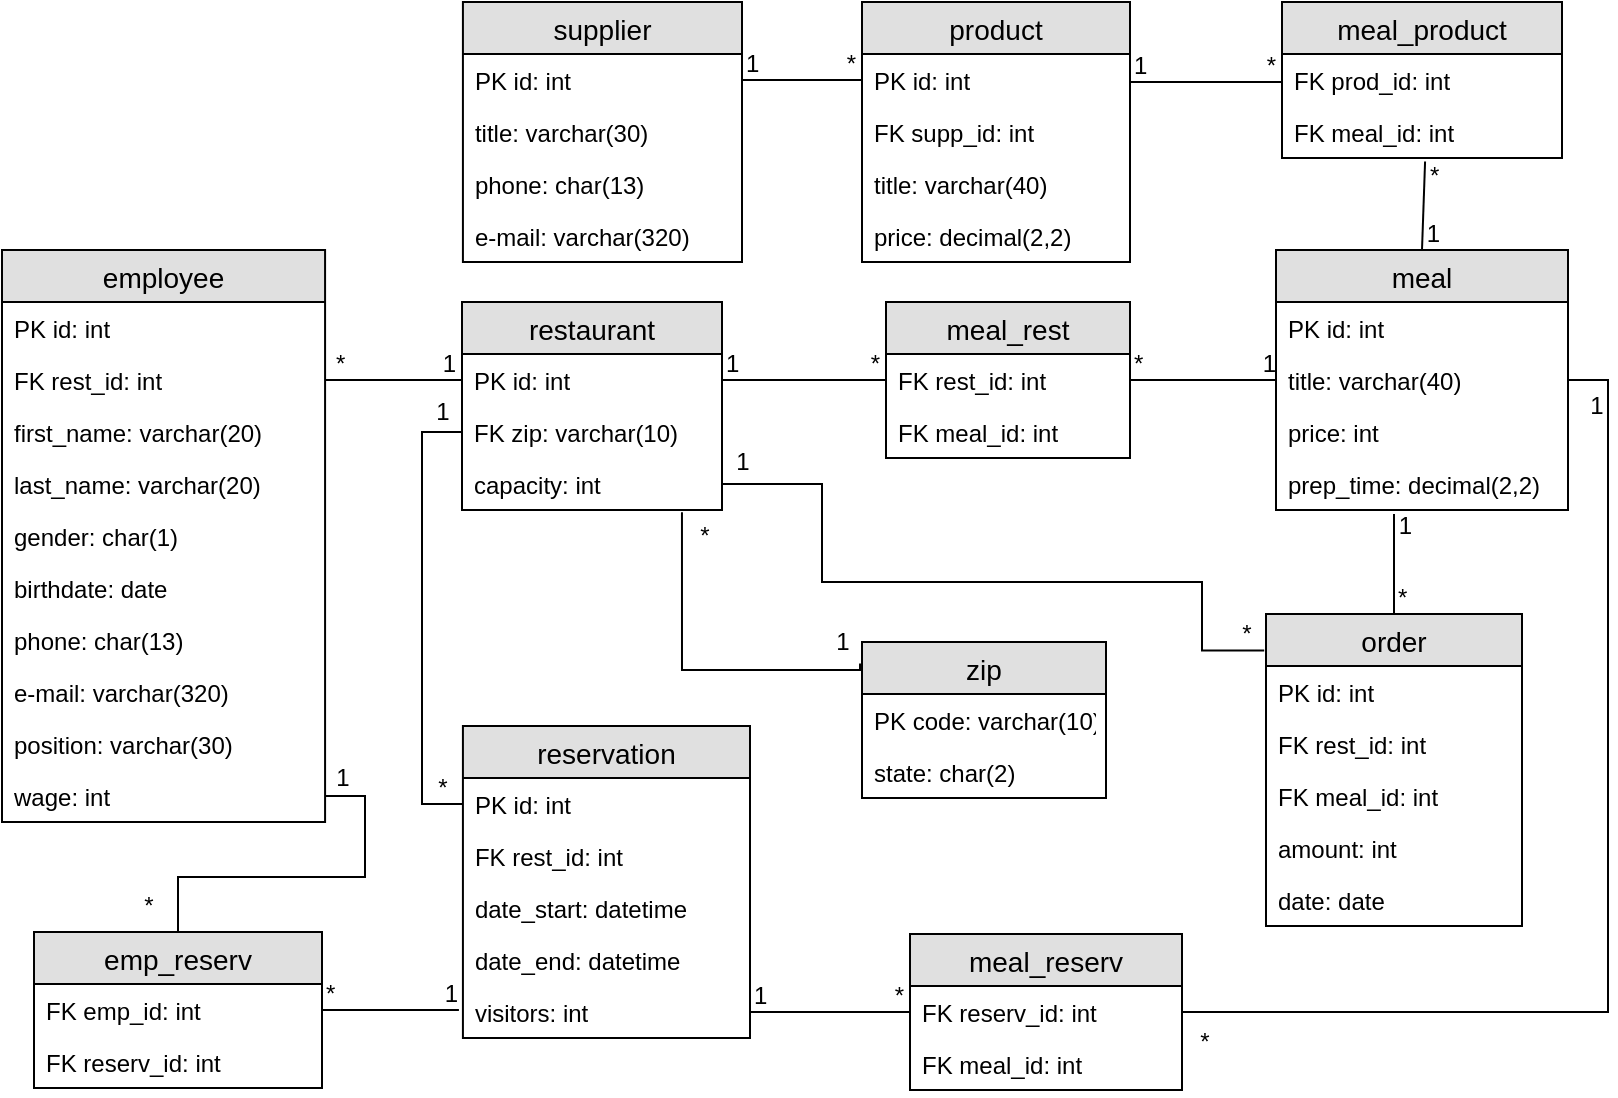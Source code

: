 <mxfile version="12.8.8" type="device"><diagram id="ct5uV1GagEWf_1F5VNr-" name="Page-1"><mxGraphModel dx="1108" dy="479" grid="0" gridSize="12" guides="1" tooltips="1" connect="1" arrows="1" fold="1" page="1" pageScale="1" pageWidth="827" pageHeight="1169" math="0" shadow="0"><root><mxCell id="0"/><mxCell id="1" parent="0"/><mxCell id="xJGgnajFfZt-nxZOOltU-17" value="restaurant" style="swimlane;fontStyle=0;childLayout=stackLayout;horizontal=1;startSize=26;fillColor=#e0e0e0;horizontalStack=0;resizeParent=1;resizeParentMax=0;resizeLast=0;collapsible=1;marginBottom=0;swimlaneFillColor=#ffffff;align=center;fontSize=14;" parent="1" vertex="1"><mxGeometry x="230" y="190" width="130" height="104" as="geometry"/></mxCell><mxCell id="xJGgnajFfZt-nxZOOltU-18" value="PK id: int" style="text;strokeColor=none;fillColor=none;spacingLeft=4;spacingRight=4;overflow=hidden;rotatable=0;points=[[0,0.5],[1,0.5]];portConstraint=eastwest;fontSize=12;" parent="xJGgnajFfZt-nxZOOltU-17" vertex="1"><mxGeometry y="26" width="130" height="26" as="geometry"/></mxCell><mxCell id="xJGgnajFfZt-nxZOOltU-19" value="FK zip: varchar(10)" style="text;strokeColor=none;fillColor=none;spacingLeft=4;spacingRight=4;overflow=hidden;rotatable=0;points=[[0,0.5],[1,0.5]];portConstraint=eastwest;fontSize=12;" parent="xJGgnajFfZt-nxZOOltU-17" vertex="1"><mxGeometry y="52" width="130" height="26" as="geometry"/></mxCell><mxCell id="xJGgnajFfZt-nxZOOltU-20" value="capacity: int" style="text;strokeColor=none;fillColor=none;spacingLeft=4;spacingRight=4;overflow=hidden;rotatable=0;points=[[0,0.5],[1,0.5]];portConstraint=eastwest;fontSize=12;" parent="xJGgnajFfZt-nxZOOltU-17" vertex="1"><mxGeometry y="78" width="130" height="26" as="geometry"/></mxCell><mxCell id="qQUGbPH0LoC0h657Pgv_-28" value="product" style="swimlane;fontStyle=0;childLayout=stackLayout;horizontal=1;startSize=26;fillColor=#e0e0e0;horizontalStack=0;resizeParent=1;resizeParentMax=0;resizeLast=0;collapsible=1;marginBottom=0;swimlaneFillColor=#ffffff;align=center;fontSize=14;" parent="1" vertex="1"><mxGeometry x="430" y="40" width="134" height="130" as="geometry"/></mxCell><mxCell id="qQUGbPH0LoC0h657Pgv_-29" value="PK id: int" style="text;strokeColor=none;fillColor=none;spacingLeft=4;spacingRight=4;overflow=hidden;rotatable=0;points=[[0,0.5],[1,0.5]];portConstraint=eastwest;fontSize=12;" parent="qQUGbPH0LoC0h657Pgv_-28" vertex="1"><mxGeometry y="26" width="134" height="26" as="geometry"/></mxCell><mxCell id="qQUGbPH0LoC0h657Pgv_-30" value="FK supp_id: int" style="text;strokeColor=none;fillColor=none;spacingLeft=4;spacingRight=4;overflow=hidden;rotatable=0;points=[[0,0.5],[1,0.5]];portConstraint=eastwest;fontSize=12;" parent="qQUGbPH0LoC0h657Pgv_-28" vertex="1"><mxGeometry y="52" width="134" height="26" as="geometry"/></mxCell><mxCell id="qQUGbPH0LoC0h657Pgv_-31" value="title: varchar(40)" style="text;strokeColor=none;fillColor=none;spacingLeft=4;spacingRight=4;overflow=hidden;rotatable=0;points=[[0,0.5],[1,0.5]];portConstraint=eastwest;fontSize=12;" parent="qQUGbPH0LoC0h657Pgv_-28" vertex="1"><mxGeometry y="78" width="134" height="26" as="geometry"/></mxCell><mxCell id="3vl_XrvQcoXoqhAnzbFx-2" value="price: decimal(2,2)" style="text;strokeColor=none;fillColor=none;spacingLeft=4;spacingRight=4;overflow=hidden;rotatable=0;points=[[0,0.5],[1,0.5]];portConstraint=eastwest;fontSize=12;" vertex="1" parent="qQUGbPH0LoC0h657Pgv_-28"><mxGeometry y="104" width="134" height="26" as="geometry"/></mxCell><mxCell id="qQUGbPH0LoC0h657Pgv_-36" value="meal_product" style="swimlane;fontStyle=0;childLayout=stackLayout;horizontal=1;startSize=26;fillColor=#e0e0e0;horizontalStack=0;resizeParent=1;resizeParentMax=0;resizeLast=0;collapsible=1;marginBottom=0;swimlaneFillColor=#ffffff;align=center;fontSize=14;" parent="1" vertex="1"><mxGeometry x="640" y="40" width="140" height="78" as="geometry"/></mxCell><mxCell id="qQUGbPH0LoC0h657Pgv_-38" value="FK prod_id: int" style="text;strokeColor=none;fillColor=none;spacingLeft=4;spacingRight=4;overflow=hidden;rotatable=0;points=[[0,0.5],[1,0.5]];portConstraint=eastwest;fontSize=12;" parent="qQUGbPH0LoC0h657Pgv_-36" vertex="1"><mxGeometry y="26" width="140" height="26" as="geometry"/></mxCell><mxCell id="qQUGbPH0LoC0h657Pgv_-39" value="FK meal_id: int" style="text;strokeColor=none;fillColor=none;spacingLeft=4;spacingRight=4;overflow=hidden;rotatable=0;points=[[0,0.5],[1,0.5]];portConstraint=eastwest;fontSize=12;" parent="qQUGbPH0LoC0h657Pgv_-36" vertex="1"><mxGeometry y="52" width="140" height="26" as="geometry"/></mxCell><mxCell id="qQUGbPH0LoC0h657Pgv_-44" value="zip" style="swimlane;fontStyle=0;childLayout=stackLayout;horizontal=1;startSize=26;fillColor=#e0e0e0;horizontalStack=0;resizeParent=1;resizeParentMax=0;resizeLast=0;collapsible=1;marginBottom=0;swimlaneFillColor=#ffffff;align=center;fontSize=14;" parent="1" vertex="1"><mxGeometry x="430" y="360" width="122" height="78" as="geometry"/></mxCell><mxCell id="qQUGbPH0LoC0h657Pgv_-45" value="PK code: varchar(10)" style="text;strokeColor=none;fillColor=none;spacingLeft=4;spacingRight=4;overflow=hidden;rotatable=0;points=[[0,0.5],[1,0.5]];portConstraint=eastwest;fontSize=12;" parent="qQUGbPH0LoC0h657Pgv_-44" vertex="1"><mxGeometry y="26" width="122" height="26" as="geometry"/></mxCell><mxCell id="qQUGbPH0LoC0h657Pgv_-47" value="state: char(2)" style="text;strokeColor=none;fillColor=none;spacingLeft=4;spacingRight=4;overflow=hidden;rotatable=0;points=[[0,0.5],[1,0.5]];portConstraint=eastwest;fontSize=12;" parent="qQUGbPH0LoC0h657Pgv_-44" vertex="1"><mxGeometry y="52" width="122" height="26" as="geometry"/></mxCell><mxCell id="xJGgnajFfZt-nxZOOltU-21" value="supplier" style="swimlane;fontStyle=0;childLayout=stackLayout;horizontal=1;startSize=26;fillColor=#e0e0e0;horizontalStack=0;resizeParent=1;resizeParentMax=0;resizeLast=0;collapsible=1;marginBottom=0;swimlaneFillColor=#ffffff;align=center;fontSize=14;aspect=fixed;" parent="1" vertex="1"><mxGeometry x="230.46" y="40" width="139.54" height="130" as="geometry"/></mxCell><mxCell id="xJGgnajFfZt-nxZOOltU-22" value="PK id: int" style="text;strokeColor=none;fillColor=none;spacingLeft=4;spacingRight=4;overflow=hidden;rotatable=0;points=[[0,0.5],[1,0.5]];portConstraint=eastwest;fontSize=12;" parent="xJGgnajFfZt-nxZOOltU-21" vertex="1"><mxGeometry y="26" width="139.54" height="26" as="geometry"/></mxCell><mxCell id="xJGgnajFfZt-nxZOOltU-24" value="title: varchar(30)" style="text;strokeColor=none;fillColor=none;spacingLeft=4;spacingRight=4;overflow=hidden;rotatable=0;points=[[0,0.5],[1,0.5]];portConstraint=eastwest;fontSize=12;" parent="xJGgnajFfZt-nxZOOltU-21" vertex="1"><mxGeometry y="52" width="139.54" height="26" as="geometry"/></mxCell><mxCell id="qQUGbPH0LoC0h657Pgv_-2" value="phone: char(13)" style="text;strokeColor=none;fillColor=none;spacingLeft=4;spacingRight=4;overflow=hidden;rotatable=0;points=[[0,0.5],[1,0.5]];portConstraint=eastwest;fontSize=12;" parent="xJGgnajFfZt-nxZOOltU-21" vertex="1"><mxGeometry y="78" width="139.54" height="26" as="geometry"/></mxCell><mxCell id="qQUGbPH0LoC0h657Pgv_-8" value="e-mail: varchar(320)" style="text;strokeColor=none;fillColor=none;spacingLeft=4;spacingRight=4;overflow=hidden;rotatable=0;points=[[0,0.5],[1,0.5]];portConstraint=eastwest;fontSize=12;" parent="xJGgnajFfZt-nxZOOltU-21" vertex="1"><mxGeometry y="104" width="139.54" height="26" as="geometry"/></mxCell><mxCell id="qQUGbPH0LoC0h657Pgv_-58" value="" style="endArrow=none;html=1;rounded=0;exitX=1;exitY=0.5;exitDx=0;exitDy=0;entryX=0;entryY=0.5;entryDx=0;entryDy=0;" parent="1" source="qQUGbPH0LoC0h657Pgv_-11" target="xJGgnajFfZt-nxZOOltU-18" edge="1"><mxGeometry relative="1" as="geometry"><mxPoint x="190" y="330" as="sourcePoint"/><mxPoint x="350" y="330" as="targetPoint"/></mxGeometry></mxCell><mxCell id="qQUGbPH0LoC0h657Pgv_-59" value="*" style="resizable=0;html=1;align=left;verticalAlign=bottom;" parent="qQUGbPH0LoC0h657Pgv_-58" connectable="0" vertex="1"><mxGeometry x="-1" relative="1" as="geometry"><mxPoint x="3" as="offset"/></mxGeometry></mxCell><mxCell id="qQUGbPH0LoC0h657Pgv_-60" value="1" style="resizable=0;html=1;align=right;verticalAlign=bottom;" parent="qQUGbPH0LoC0h657Pgv_-58" connectable="0" vertex="1"><mxGeometry x="1" relative="1" as="geometry"><mxPoint x="-3" as="offset"/></mxGeometry></mxCell><mxCell id="qQUGbPH0LoC0h657Pgv_-9" value="employee" style="swimlane;fontStyle=0;childLayout=stackLayout;horizontal=1;startSize=26;fillColor=#e0e0e0;horizontalStack=0;resizeParent=1;resizeParentMax=0;resizeLast=0;collapsible=1;marginBottom=0;swimlaneFillColor=#ffffff;align=center;fontSize=14;aspect=fixed;" parent="1" vertex="1"><mxGeometry y="164" width="161.54" height="286" as="geometry"/></mxCell><mxCell id="qQUGbPH0LoC0h657Pgv_-10" value="PK id: int" style="text;strokeColor=none;fillColor=none;spacingLeft=4;spacingRight=4;overflow=hidden;rotatable=0;points=[[0,0.5],[1,0.5]];portConstraint=eastwest;fontSize=12;" parent="qQUGbPH0LoC0h657Pgv_-9" vertex="1"><mxGeometry y="26" width="161.54" height="26" as="geometry"/></mxCell><mxCell id="qQUGbPH0LoC0h657Pgv_-11" value="FK rest_id: int" style="text;strokeColor=none;fillColor=none;spacingLeft=4;spacingRight=4;overflow=hidden;rotatable=0;points=[[0,0.5],[1,0.5]];portConstraint=eastwest;fontSize=12;" parent="qQUGbPH0LoC0h657Pgv_-9" vertex="1"><mxGeometry y="52" width="161.54" height="26" as="geometry"/></mxCell><mxCell id="qQUGbPH0LoC0h657Pgv_-12" value="first_name: varchar(20)" style="text;strokeColor=none;fillColor=none;spacingLeft=4;spacingRight=4;overflow=hidden;rotatable=0;points=[[0,0.5],[1,0.5]];portConstraint=eastwest;fontSize=12;" parent="qQUGbPH0LoC0h657Pgv_-9" vertex="1"><mxGeometry y="78" width="161.54" height="26" as="geometry"/></mxCell><mxCell id="qQUGbPH0LoC0h657Pgv_-13" value="last_name: varchar(20)" style="text;strokeColor=none;fillColor=none;spacingLeft=4;spacingRight=4;overflow=hidden;rotatable=0;points=[[0,0.5],[1,0.5]];portConstraint=eastwest;fontSize=12;" parent="qQUGbPH0LoC0h657Pgv_-9" vertex="1"><mxGeometry y="104" width="161.54" height="26" as="geometry"/></mxCell><mxCell id="qQUGbPH0LoC0h657Pgv_-14" value="gender: char(1)" style="text;strokeColor=none;fillColor=none;spacingLeft=4;spacingRight=4;overflow=hidden;rotatable=0;points=[[0,0.5],[1,0.5]];portConstraint=eastwest;fontSize=12;" parent="qQUGbPH0LoC0h657Pgv_-9" vertex="1"><mxGeometry y="130" width="161.54" height="26" as="geometry"/></mxCell><mxCell id="qQUGbPH0LoC0h657Pgv_-15" value="birthdate: date" style="text;strokeColor=none;fillColor=none;spacingLeft=4;spacingRight=4;overflow=hidden;rotatable=0;points=[[0,0.5],[1,0.5]];portConstraint=eastwest;fontSize=12;" parent="qQUGbPH0LoC0h657Pgv_-9" vertex="1"><mxGeometry y="156" width="161.54" height="26" as="geometry"/></mxCell><mxCell id="qQUGbPH0LoC0h657Pgv_-16" value="phone: char(13)" style="text;strokeColor=none;fillColor=none;spacingLeft=4;spacingRight=4;overflow=hidden;rotatable=0;points=[[0,0.5],[1,0.5]];portConstraint=eastwest;fontSize=12;" parent="qQUGbPH0LoC0h657Pgv_-9" vertex="1"><mxGeometry y="182" width="161.54" height="26" as="geometry"/></mxCell><mxCell id="qQUGbPH0LoC0h657Pgv_-17" value="e-mail: varchar(320)" style="text;strokeColor=none;fillColor=none;spacingLeft=4;spacingRight=4;overflow=hidden;rotatable=0;points=[[0,0.5],[1,0.5]];portConstraint=eastwest;fontSize=12;" parent="qQUGbPH0LoC0h657Pgv_-9" vertex="1"><mxGeometry y="208" width="161.54" height="26" as="geometry"/></mxCell><mxCell id="qQUGbPH0LoC0h657Pgv_-18" value="position: varchar(30)" style="text;strokeColor=none;fillColor=none;spacingLeft=4;spacingRight=4;overflow=hidden;rotatable=0;points=[[0,0.5],[1,0.5]];portConstraint=eastwest;fontSize=12;" parent="qQUGbPH0LoC0h657Pgv_-9" vertex="1"><mxGeometry y="234" width="161.54" height="26" as="geometry"/></mxCell><mxCell id="qQUGbPH0LoC0h657Pgv_-19" value="wage: int" style="text;strokeColor=none;fillColor=none;spacingLeft=4;spacingRight=4;overflow=hidden;rotatable=0;points=[[0,0.5],[1,0.5]];portConstraint=eastwest;fontSize=12;" parent="qQUGbPH0LoC0h657Pgv_-9" vertex="1"><mxGeometry y="260" width="161.54" height="26" as="geometry"/></mxCell><mxCell id="qQUGbPH0LoC0h657Pgv_-70" style="edgeStyle=orthogonalEdgeStyle;rounded=0;orthogonalLoop=1;jettySize=auto;html=1;exitX=1;exitY=0.5;exitDx=0;exitDy=0;entryX=0.5;entryY=0;entryDx=0;entryDy=0;endArrow=none;endFill=0;" parent="1" source="qQUGbPH0LoC0h657Pgv_-19" target="qQUGbPH0LoC0h657Pgv_-64" edge="1"><mxGeometry relative="1" as="geometry"/></mxCell><mxCell id="qQUGbPH0LoC0h657Pgv_-72" value="1" style="text;html=1;align=center;verticalAlign=middle;resizable=0;points=[];autosize=1;" parent="1" vertex="1"><mxGeometry x="160" y="418" width="20" height="20" as="geometry"/></mxCell><mxCell id="qQUGbPH0LoC0h657Pgv_-74" value="*" style="text;html=1;align=center;verticalAlign=middle;resizable=0;points=[];autosize=1;" parent="1" vertex="1"><mxGeometry x="63" y="482" width="20" height="20" as="geometry"/></mxCell><mxCell id="qQUGbPH0LoC0h657Pgv_-80" value="*" style="text;html=1;align=center;verticalAlign=middle;resizable=0;points=[];autosize=1;" parent="1" vertex="1"><mxGeometry x="259" y="524" width="20" height="20" as="geometry"/></mxCell><mxCell id="qQUGbPH0LoC0h657Pgv_-20" value="reservation" style="swimlane;fontStyle=0;childLayout=stackLayout;horizontal=1;startSize=26;fillColor=#e0e0e0;horizontalStack=0;resizeParent=1;resizeParentMax=0;resizeLast=0;collapsible=1;marginBottom=0;swimlaneFillColor=#ffffff;align=center;fontSize=14;aspect=fixed;" parent="1" vertex="1"><mxGeometry x="230.46" y="402" width="143.54" height="156" as="geometry"/></mxCell><mxCell id="qQUGbPH0LoC0h657Pgv_-21" value="PK id: int" style="text;strokeColor=none;fillColor=none;spacingLeft=4;spacingRight=4;overflow=hidden;rotatable=0;points=[[0,0.5],[1,0.5]];portConstraint=eastwest;fontSize=12;" parent="qQUGbPH0LoC0h657Pgv_-20" vertex="1"><mxGeometry y="26" width="143.54" height="26" as="geometry"/></mxCell><mxCell id="qQUGbPH0LoC0h657Pgv_-22" value="FK rest_id: int" style="text;strokeColor=none;fillColor=none;spacingLeft=4;spacingRight=4;overflow=hidden;rotatable=0;points=[[0,0.5],[1,0.5]];portConstraint=eastwest;fontSize=12;" parent="qQUGbPH0LoC0h657Pgv_-20" vertex="1"><mxGeometry y="52" width="143.54" height="26" as="geometry"/></mxCell><mxCell id="qQUGbPH0LoC0h657Pgv_-23" value="date_start: datetime" style="text;strokeColor=none;fillColor=none;spacingLeft=4;spacingRight=4;overflow=hidden;rotatable=0;points=[[0,0.5],[1,0.5]];portConstraint=eastwest;fontSize=12;" parent="qQUGbPH0LoC0h657Pgv_-20" vertex="1"><mxGeometry y="78" width="143.54" height="26" as="geometry"/></mxCell><mxCell id="qQUGbPH0LoC0h657Pgv_-24" value="date_end: datetime" style="text;strokeColor=none;fillColor=none;spacingLeft=4;spacingRight=4;overflow=hidden;rotatable=0;points=[[0,0.5],[1,0.5]];portConstraint=eastwest;fontSize=12;" parent="qQUGbPH0LoC0h657Pgv_-20" vertex="1"><mxGeometry y="104" width="143.54" height="26" as="geometry"/></mxCell><mxCell id="qQUGbPH0LoC0h657Pgv_-25" value="visitors: int" style="text;strokeColor=none;fillColor=none;spacingLeft=4;spacingRight=4;overflow=hidden;rotatable=0;points=[[0,0.5],[1,0.5]];portConstraint=eastwest;fontSize=12;" parent="qQUGbPH0LoC0h657Pgv_-20" vertex="1"><mxGeometry y="130" width="143.54" height="26" as="geometry"/></mxCell><mxCell id="qQUGbPH0LoC0h657Pgv_-81" value="" style="endArrow=none;html=1;rounded=0;exitX=1;exitY=0.5;exitDx=0;exitDy=0;entryX=0;entryY=0.5;entryDx=0;entryDy=0;" parent="1" edge="1"><mxGeometry relative="1" as="geometry"><mxPoint x="160.0" y="544" as="sourcePoint"/><mxPoint x="228.46" y="544" as="targetPoint"/></mxGeometry></mxCell><mxCell id="qQUGbPH0LoC0h657Pgv_-82" value="*" style="resizable=0;html=1;align=left;verticalAlign=bottom;" parent="qQUGbPH0LoC0h657Pgv_-81" connectable="0" vertex="1"><mxGeometry x="-1" relative="1" as="geometry"/></mxCell><mxCell id="qQUGbPH0LoC0h657Pgv_-83" value="1" style="resizable=0;html=1;align=right;verticalAlign=bottom;" parent="qQUGbPH0LoC0h657Pgv_-81" connectable="0" vertex="1"><mxGeometry x="1" relative="1" as="geometry"/></mxCell><mxCell id="qQUGbPH0LoC0h657Pgv_-84" style="edgeStyle=orthogonalEdgeStyle;rounded=0;orthogonalLoop=1;jettySize=auto;html=1;exitX=0;exitY=0.5;exitDx=0;exitDy=0;entryX=0;entryY=0.5;entryDx=0;entryDy=0;endArrow=none;endFill=0;" parent="1" source="qQUGbPH0LoC0h657Pgv_-21" target="xJGgnajFfZt-nxZOOltU-19" edge="1"><mxGeometry relative="1" as="geometry"/></mxCell><mxCell id="qQUGbPH0LoC0h657Pgv_-85" value="*" style="text;html=1;align=center;verticalAlign=middle;resizable=0;points=[];autosize=1;" parent="1" vertex="1"><mxGeometry x="210" y="423" width="20" height="20" as="geometry"/></mxCell><mxCell id="qQUGbPH0LoC0h657Pgv_-86" value="1" style="text;html=1;align=center;verticalAlign=middle;resizable=0;points=[];autosize=1;" parent="1" vertex="1"><mxGeometry x="210" y="235" width="20" height="20" as="geometry"/></mxCell><mxCell id="qQUGbPH0LoC0h657Pgv_-32" value="meal_rest" style="swimlane;fontStyle=0;childLayout=stackLayout;horizontal=1;startSize=26;fillColor=#e0e0e0;horizontalStack=0;resizeParent=1;resizeParentMax=0;resizeLast=0;collapsible=1;marginBottom=0;swimlaneFillColor=#ffffff;align=center;fontSize=14;" parent="1" vertex="1"><mxGeometry x="442" y="190" width="122" height="78" as="geometry"/></mxCell><mxCell id="qQUGbPH0LoC0h657Pgv_-34" value="FK rest_id: int" style="text;strokeColor=none;fillColor=none;spacingLeft=4;spacingRight=4;overflow=hidden;rotatable=0;points=[[0,0.5],[1,0.5]];portConstraint=eastwest;fontSize=12;" parent="qQUGbPH0LoC0h657Pgv_-32" vertex="1"><mxGeometry y="26" width="122" height="26" as="geometry"/></mxCell><mxCell id="qQUGbPH0LoC0h657Pgv_-35" value="FK meal_id: int" style="text;strokeColor=none;fillColor=none;spacingLeft=4;spacingRight=4;overflow=hidden;rotatable=0;points=[[0,0.5],[1,0.5]];portConstraint=eastwest;fontSize=12;" parent="qQUGbPH0LoC0h657Pgv_-32" vertex="1"><mxGeometry y="52" width="122" height="26" as="geometry"/></mxCell><mxCell id="qQUGbPH0LoC0h657Pgv_-87" value="" style="endArrow=none;html=1;rounded=0;exitX=1;exitY=0.5;exitDx=0;exitDy=0;" parent="1" source="xJGgnajFfZt-nxZOOltU-22" edge="1"><mxGeometry relative="1" as="geometry"><mxPoint x="374" y="79" as="sourcePoint"/><mxPoint x="430" y="79" as="targetPoint"/></mxGeometry></mxCell><mxCell id="qQUGbPH0LoC0h657Pgv_-88" value="1" style="resizable=0;html=1;align=left;verticalAlign=bottom;" parent="qQUGbPH0LoC0h657Pgv_-87" connectable="0" vertex="1"><mxGeometry x="-1" relative="1" as="geometry"/></mxCell><mxCell id="qQUGbPH0LoC0h657Pgv_-89" value="* " style="resizable=0;html=1;align=right;verticalAlign=bottom;" parent="qQUGbPH0LoC0h657Pgv_-87" connectable="0" vertex="1"><mxGeometry x="1" relative="1" as="geometry"><mxPoint x="-3" as="offset"/></mxGeometry></mxCell><mxCell id="qQUGbPH0LoC0h657Pgv_-91" value="" style="endArrow=none;html=1;rounded=0;" parent="1" edge="1"><mxGeometry relative="1" as="geometry"><mxPoint x="564" y="80" as="sourcePoint"/><mxPoint x="640" y="80" as="targetPoint"/></mxGeometry></mxCell><mxCell id="qQUGbPH0LoC0h657Pgv_-92" value="1" style="resizable=0;html=1;align=left;verticalAlign=bottom;" parent="qQUGbPH0LoC0h657Pgv_-91" connectable="0" vertex="1"><mxGeometry x="-1" relative="1" as="geometry"/></mxCell><mxCell id="qQUGbPH0LoC0h657Pgv_-93" value="* " style="resizable=0;html=1;align=right;verticalAlign=bottom;" parent="qQUGbPH0LoC0h657Pgv_-91" connectable="0" vertex="1"><mxGeometry x="1" relative="1" as="geometry"><mxPoint x="-3" as="offset"/></mxGeometry></mxCell><mxCell id="qQUGbPH0LoC0h657Pgv_-94" value="" style="endArrow=none;html=1;rounded=0;exitX=1;exitY=0.5;exitDx=0;exitDy=0;entryX=0;entryY=0.5;entryDx=0;entryDy=0;" parent="1" source="xJGgnajFfZt-nxZOOltU-18" edge="1"><mxGeometry relative="1" as="geometry"><mxPoint x="384.0" y="89.0" as="sourcePoint"/><mxPoint x="442" y="229" as="targetPoint"/></mxGeometry></mxCell><mxCell id="qQUGbPH0LoC0h657Pgv_-95" value="1" style="resizable=0;html=1;align=left;verticalAlign=bottom;" parent="qQUGbPH0LoC0h657Pgv_-94" connectable="0" vertex="1"><mxGeometry x="-1" relative="1" as="geometry"/></mxCell><mxCell id="qQUGbPH0LoC0h657Pgv_-96" value="* " style="resizable=0;html=1;align=right;verticalAlign=bottom;" parent="qQUGbPH0LoC0h657Pgv_-94" connectable="0" vertex="1"><mxGeometry x="1" relative="1" as="geometry"><mxPoint x="-3" as="offset"/></mxGeometry></mxCell><mxCell id="qQUGbPH0LoC0h657Pgv_-97" value="" style="endArrow=none;html=1;rounded=0;exitX=1;exitY=0.5;exitDx=0;exitDy=0;entryX=0;entryY=0.5;entryDx=0;entryDy=0;" parent="1" target="qQUGbPH0LoC0h657Pgv_-42" edge="1"><mxGeometry relative="1" as="geometry"><mxPoint x="564.0" y="229" as="sourcePoint"/><mxPoint x="240" y="239" as="targetPoint"/></mxGeometry></mxCell><mxCell id="qQUGbPH0LoC0h657Pgv_-98" value="*" style="resizable=0;html=1;align=left;verticalAlign=bottom;" parent="qQUGbPH0LoC0h657Pgv_-97" connectable="0" vertex="1"><mxGeometry x="-1" relative="1" as="geometry"/></mxCell><mxCell id="qQUGbPH0LoC0h657Pgv_-99" value="1" style="resizable=0;html=1;align=right;verticalAlign=bottom;" parent="qQUGbPH0LoC0h657Pgv_-97" connectable="0" vertex="1"><mxGeometry x="1" relative="1" as="geometry"/></mxCell><mxCell id="qQUGbPH0LoC0h657Pgv_-100" value="" style="endArrow=none;html=1;rounded=0;exitX=0.511;exitY=1.066;exitDx=0;exitDy=0;exitPerimeter=0;entryX=0.5;entryY=0;entryDx=0;entryDy=0;" parent="1" source="qQUGbPH0LoC0h657Pgv_-39" target="qQUGbPH0LoC0h657Pgv_-40" edge="1"><mxGeometry relative="1" as="geometry"><mxPoint x="737" y="147" as="sourcePoint"/><mxPoint x="680" y="133" as="targetPoint"/></mxGeometry></mxCell><mxCell id="qQUGbPH0LoC0h657Pgv_-101" value="*" style="resizable=0;html=1;align=left;verticalAlign=bottom;" parent="qQUGbPH0LoC0h657Pgv_-100" connectable="0" vertex="1"><mxGeometry x="-1" relative="1" as="geometry"><mxPoint y="15.66" as="offset"/></mxGeometry></mxCell><mxCell id="qQUGbPH0LoC0h657Pgv_-102" value="1" style="resizable=0;html=1;align=right;verticalAlign=bottom;" parent="qQUGbPH0LoC0h657Pgv_-100" connectable="0" vertex="1"><mxGeometry x="1" relative="1" as="geometry"><mxPoint x="10" as="offset"/></mxGeometry></mxCell><mxCell id="qQUGbPH0LoC0h657Pgv_-104" style="edgeStyle=orthogonalEdgeStyle;rounded=0;orthogonalLoop=1;jettySize=auto;html=1;exitX=0.846;exitY=1.045;exitDx=0;exitDy=0;entryX=-0.008;entryY=0.138;entryDx=0;entryDy=0;endArrow=none;endFill=0;exitPerimeter=0;entryPerimeter=0;" parent="1" source="xJGgnajFfZt-nxZOOltU-20" target="qQUGbPH0LoC0h657Pgv_-44" edge="1"><mxGeometry relative="1" as="geometry"><Array as="points"><mxPoint x="340" y="374"/></Array></mxGeometry></mxCell><mxCell id="qQUGbPH0LoC0h657Pgv_-105" value="*" style="text;html=1;align=center;verticalAlign=middle;resizable=0;points=[];autosize=1;" parent="1" vertex="1"><mxGeometry x="341" y="297" width="20" height="20" as="geometry"/></mxCell><mxCell id="qQUGbPH0LoC0h657Pgv_-106" value="1" style="text;html=1;align=center;verticalAlign=middle;resizable=0;points=[];autosize=1;" parent="1" vertex="1"><mxGeometry x="410" y="350" width="20" height="20" as="geometry"/></mxCell><mxCell id="qQUGbPH0LoC0h657Pgv_-107" value="" style="endArrow=none;html=1;rounded=0;exitX=1;exitY=0.5;exitDx=0;exitDy=0;entryX=0;entryY=0.5;entryDx=0;entryDy=0;" parent="1" source="qQUGbPH0LoC0h657Pgv_-25" edge="1"><mxGeometry relative="1" as="geometry"><mxPoint x="400.0" y="239" as="sourcePoint"/><mxPoint x="454.0" y="545" as="targetPoint"/></mxGeometry></mxCell><mxCell id="qQUGbPH0LoC0h657Pgv_-108" value="1" style="resizable=0;html=1;align=left;verticalAlign=bottom;" parent="qQUGbPH0LoC0h657Pgv_-107" connectable="0" vertex="1"><mxGeometry x="-1" relative="1" as="geometry"/></mxCell><mxCell id="qQUGbPH0LoC0h657Pgv_-109" value="* " style="resizable=0;html=1;align=right;verticalAlign=bottom;" parent="qQUGbPH0LoC0h657Pgv_-107" connectable="0" vertex="1"><mxGeometry x="1" relative="1" as="geometry"><mxPoint x="-3" as="offset"/></mxGeometry></mxCell><mxCell id="qQUGbPH0LoC0h657Pgv_-110" style="edgeStyle=orthogonalEdgeStyle;rounded=0;orthogonalLoop=1;jettySize=auto;html=1;exitX=1;exitY=0.5;exitDx=0;exitDy=0;entryX=-0.007;entryY=-0.299;entryDx=0;entryDy=0;entryPerimeter=0;endArrow=none;endFill=0;" parent="1" source="xJGgnajFfZt-nxZOOltU-20" target="qQUGbPH0LoC0h657Pgv_-49" edge="1"><mxGeometry relative="1" as="geometry"><Array as="points"><mxPoint x="410" y="281"/><mxPoint x="410" y="330"/><mxPoint x="600" y="330"/><mxPoint x="600" y="364"/></Array></mxGeometry></mxCell><mxCell id="qQUGbPH0LoC0h657Pgv_-112" value="1" style="text;html=1;align=center;verticalAlign=middle;resizable=0;points=[];autosize=1;" parent="1" vertex="1"><mxGeometry x="360" y="260" width="20" height="20" as="geometry"/></mxCell><mxCell id="qQUGbPH0LoC0h657Pgv_-113" value="*" style="text;html=1;align=center;verticalAlign=middle;resizable=0;points=[];autosize=1;" parent="1" vertex="1"><mxGeometry x="612" y="346" width="20" height="20" as="geometry"/></mxCell><mxCell id="qQUGbPH0LoC0h657Pgv_-114" value="" style="endArrow=none;html=1;rounded=0;exitX=0.5;exitY=0;exitDx=0;exitDy=0;entryX=0.404;entryY=1.077;entryDx=0;entryDy=0;entryPerimeter=0;" parent="1" source="qQUGbPH0LoC0h657Pgv_-48" edge="1" target="3vl_XrvQcoXoqhAnzbFx-1"><mxGeometry relative="1" as="geometry"><mxPoint x="600" y="239" as="sourcePoint"/><mxPoint x="696" y="295" as="targetPoint"/></mxGeometry></mxCell><mxCell id="qQUGbPH0LoC0h657Pgv_-115" value="*" style="resizable=0;html=1;align=left;verticalAlign=bottom;" parent="qQUGbPH0LoC0h657Pgv_-114" connectable="0" vertex="1"><mxGeometry x="-1" relative="1" as="geometry"/></mxCell><mxCell id="qQUGbPH0LoC0h657Pgv_-116" value="1" style="resizable=0;html=1;align=right;verticalAlign=bottom;" parent="qQUGbPH0LoC0h657Pgv_-114" connectable="0" vertex="1"><mxGeometry x="1" relative="1" as="geometry"><mxPoint x="10" y="14.67" as="offset"/></mxGeometry></mxCell><mxCell id="qQUGbPH0LoC0h657Pgv_-117" style="edgeStyle=orthogonalEdgeStyle;rounded=0;orthogonalLoop=1;jettySize=auto;html=1;exitX=1;exitY=0.5;exitDx=0;exitDy=0;entryX=1;entryY=0.5;entryDx=0;entryDy=0;endArrow=none;endFill=0;" parent="1" source="qQUGbPH0LoC0h657Pgv_-56" target="qQUGbPH0LoC0h657Pgv_-42" edge="1"><mxGeometry relative="1" as="geometry"/></mxCell><mxCell id="qQUGbPH0LoC0h657Pgv_-118" value="*" style="text;html=1;align=center;verticalAlign=middle;resizable=0;points=[];autosize=1;" parent="1" vertex="1"><mxGeometry x="591" y="550" width="20" height="20" as="geometry"/></mxCell><mxCell id="qQUGbPH0LoC0h657Pgv_-120" value="1" style="text;html=1;align=center;verticalAlign=middle;resizable=0;points=[];autosize=1;" parent="1" vertex="1"><mxGeometry x="787" y="232" width="20" height="20" as="geometry"/></mxCell><mxCell id="qQUGbPH0LoC0h657Pgv_-64" value="emp_reserv" style="swimlane;fontStyle=0;childLayout=stackLayout;horizontal=1;startSize=26;fillColor=#e0e0e0;horizontalStack=0;resizeParent=1;resizeParentMax=0;resizeLast=0;collapsible=1;marginBottom=0;swimlaneFillColor=#ffffff;align=center;fontSize=14;" parent="1" vertex="1"><mxGeometry x="16" y="505" width="144" height="78" as="geometry"/></mxCell><mxCell id="qQUGbPH0LoC0h657Pgv_-66" value="FK emp_id: int" style="text;strokeColor=none;fillColor=none;spacingLeft=4;spacingRight=4;overflow=hidden;rotatable=0;points=[[0,0.5],[1,0.5]];portConstraint=eastwest;fontSize=12;" parent="qQUGbPH0LoC0h657Pgv_-64" vertex="1"><mxGeometry y="26" width="144" height="26" as="geometry"/></mxCell><mxCell id="qQUGbPH0LoC0h657Pgv_-67" value="FK reserv_id: int" style="text;strokeColor=none;fillColor=none;spacingLeft=4;spacingRight=4;overflow=hidden;rotatable=0;points=[[0,0.5],[1,0.5]];portConstraint=eastwest;fontSize=12;" parent="qQUGbPH0LoC0h657Pgv_-64" vertex="1"><mxGeometry y="52" width="144" height="26" as="geometry"/></mxCell><mxCell id="qQUGbPH0LoC0h657Pgv_-54" value="meal_reserv" style="swimlane;fontStyle=0;childLayout=stackLayout;horizontal=1;startSize=26;fillColor=#e0e0e0;horizontalStack=0;resizeParent=1;resizeParentMax=0;resizeLast=0;collapsible=1;marginBottom=0;swimlaneFillColor=#ffffff;align=center;fontSize=14;" parent="1" vertex="1"><mxGeometry x="454" y="506" width="136" height="78" as="geometry"/></mxCell><mxCell id="qQUGbPH0LoC0h657Pgv_-56" value="FK reserv_id: int" style="text;strokeColor=none;fillColor=none;spacingLeft=4;spacingRight=4;overflow=hidden;rotatable=0;points=[[0,0.5],[1,0.5]];portConstraint=eastwest;fontSize=12;" parent="qQUGbPH0LoC0h657Pgv_-54" vertex="1"><mxGeometry y="26" width="136" height="26" as="geometry"/></mxCell><mxCell id="qQUGbPH0LoC0h657Pgv_-57" value="FK meal_id: int" style="text;strokeColor=none;fillColor=none;spacingLeft=4;spacingRight=4;overflow=hidden;rotatable=0;points=[[0,0.5],[1,0.5]];portConstraint=eastwest;fontSize=12;" parent="qQUGbPH0LoC0h657Pgv_-54" vertex="1"><mxGeometry y="52" width="136" height="26" as="geometry"/></mxCell><mxCell id="qQUGbPH0LoC0h657Pgv_-48" value="order" style="swimlane;fontStyle=0;childLayout=stackLayout;horizontal=1;startSize=26;fillColor=#e0e0e0;horizontalStack=0;resizeParent=1;resizeParentMax=0;resizeLast=0;collapsible=1;marginBottom=0;swimlaneFillColor=#ffffff;align=center;fontSize=14;" parent="1" vertex="1"><mxGeometry x="632" y="346" width="128" height="156" as="geometry"/></mxCell><mxCell id="qQUGbPH0LoC0h657Pgv_-49" value="PK id: int" style="text;strokeColor=none;fillColor=none;spacingLeft=4;spacingRight=4;overflow=hidden;rotatable=0;points=[[0,0.5],[1,0.5]];portConstraint=eastwest;fontSize=12;" parent="qQUGbPH0LoC0h657Pgv_-48" vertex="1"><mxGeometry y="26" width="128" height="26" as="geometry"/></mxCell><mxCell id="qQUGbPH0LoC0h657Pgv_-50" value="FK rest_id: int" style="text;strokeColor=none;fillColor=none;spacingLeft=4;spacingRight=4;overflow=hidden;rotatable=0;points=[[0,0.5],[1,0.5]];portConstraint=eastwest;fontSize=12;" parent="qQUGbPH0LoC0h657Pgv_-48" vertex="1"><mxGeometry y="52" width="128" height="26" as="geometry"/></mxCell><mxCell id="qQUGbPH0LoC0h657Pgv_-51" value="FK meal_id: int" style="text;strokeColor=none;fillColor=none;spacingLeft=4;spacingRight=4;overflow=hidden;rotatable=0;points=[[0,0.5],[1,0.5]];portConstraint=eastwest;fontSize=12;" parent="qQUGbPH0LoC0h657Pgv_-48" vertex="1"><mxGeometry y="78" width="128" height="26" as="geometry"/></mxCell><mxCell id="qQUGbPH0LoC0h657Pgv_-52" value="amount: int" style="text;strokeColor=none;fillColor=none;spacingLeft=4;spacingRight=4;overflow=hidden;rotatable=0;points=[[0,0.5],[1,0.5]];portConstraint=eastwest;fontSize=12;" parent="qQUGbPH0LoC0h657Pgv_-48" vertex="1"><mxGeometry y="104" width="128" height="26" as="geometry"/></mxCell><mxCell id="qQUGbPH0LoC0h657Pgv_-53" value="date: date" style="text;strokeColor=none;fillColor=none;spacingLeft=4;spacingRight=4;overflow=hidden;rotatable=0;points=[[0,0.5],[1,0.5]];portConstraint=eastwest;fontSize=12;" parent="qQUGbPH0LoC0h657Pgv_-48" vertex="1"><mxGeometry y="130" width="128" height="26" as="geometry"/></mxCell><mxCell id="qQUGbPH0LoC0h657Pgv_-40" value="meal" style="swimlane;fontStyle=0;childLayout=stackLayout;horizontal=1;startSize=26;fillColor=#e0e0e0;horizontalStack=0;resizeParent=1;resizeParentMax=0;resizeLast=0;collapsible=1;marginBottom=0;swimlaneFillColor=#ffffff;align=center;fontSize=14;" parent="1" vertex="1"><mxGeometry x="637" y="164" width="146" height="130" as="geometry"/></mxCell><mxCell id="qQUGbPH0LoC0h657Pgv_-41" value="PK id: int" style="text;strokeColor=none;fillColor=none;spacingLeft=4;spacingRight=4;overflow=hidden;rotatable=0;points=[[0,0.5],[1,0.5]];portConstraint=eastwest;fontSize=12;" parent="qQUGbPH0LoC0h657Pgv_-40" vertex="1"><mxGeometry y="26" width="146" height="26" as="geometry"/></mxCell><mxCell id="qQUGbPH0LoC0h657Pgv_-42" value="title: varchar(40)" style="text;strokeColor=none;fillColor=none;spacingLeft=4;spacingRight=4;overflow=hidden;rotatable=0;points=[[0,0.5],[1,0.5]];portConstraint=eastwest;fontSize=12;" parent="qQUGbPH0LoC0h657Pgv_-40" vertex="1"><mxGeometry y="52" width="146" height="26" as="geometry"/></mxCell><mxCell id="qQUGbPH0LoC0h657Pgv_-43" value="price: int" style="text;strokeColor=none;fillColor=none;spacingLeft=4;spacingRight=4;overflow=hidden;rotatable=0;points=[[0,0.5],[1,0.5]];portConstraint=eastwest;fontSize=12;" parent="qQUGbPH0LoC0h657Pgv_-40" vertex="1"><mxGeometry y="78" width="146" height="26" as="geometry"/></mxCell><mxCell id="3vl_XrvQcoXoqhAnzbFx-1" value="prep_time: decimal(2,2)" style="text;strokeColor=none;fillColor=none;spacingLeft=4;spacingRight=4;overflow=hidden;rotatable=0;points=[[0,0.5],[1,0.5]];portConstraint=eastwest;fontSize=12;" vertex="1" parent="qQUGbPH0LoC0h657Pgv_-40"><mxGeometry y="104" width="146" height="26" as="geometry"/></mxCell></root></mxGraphModel></diagram></mxfile>